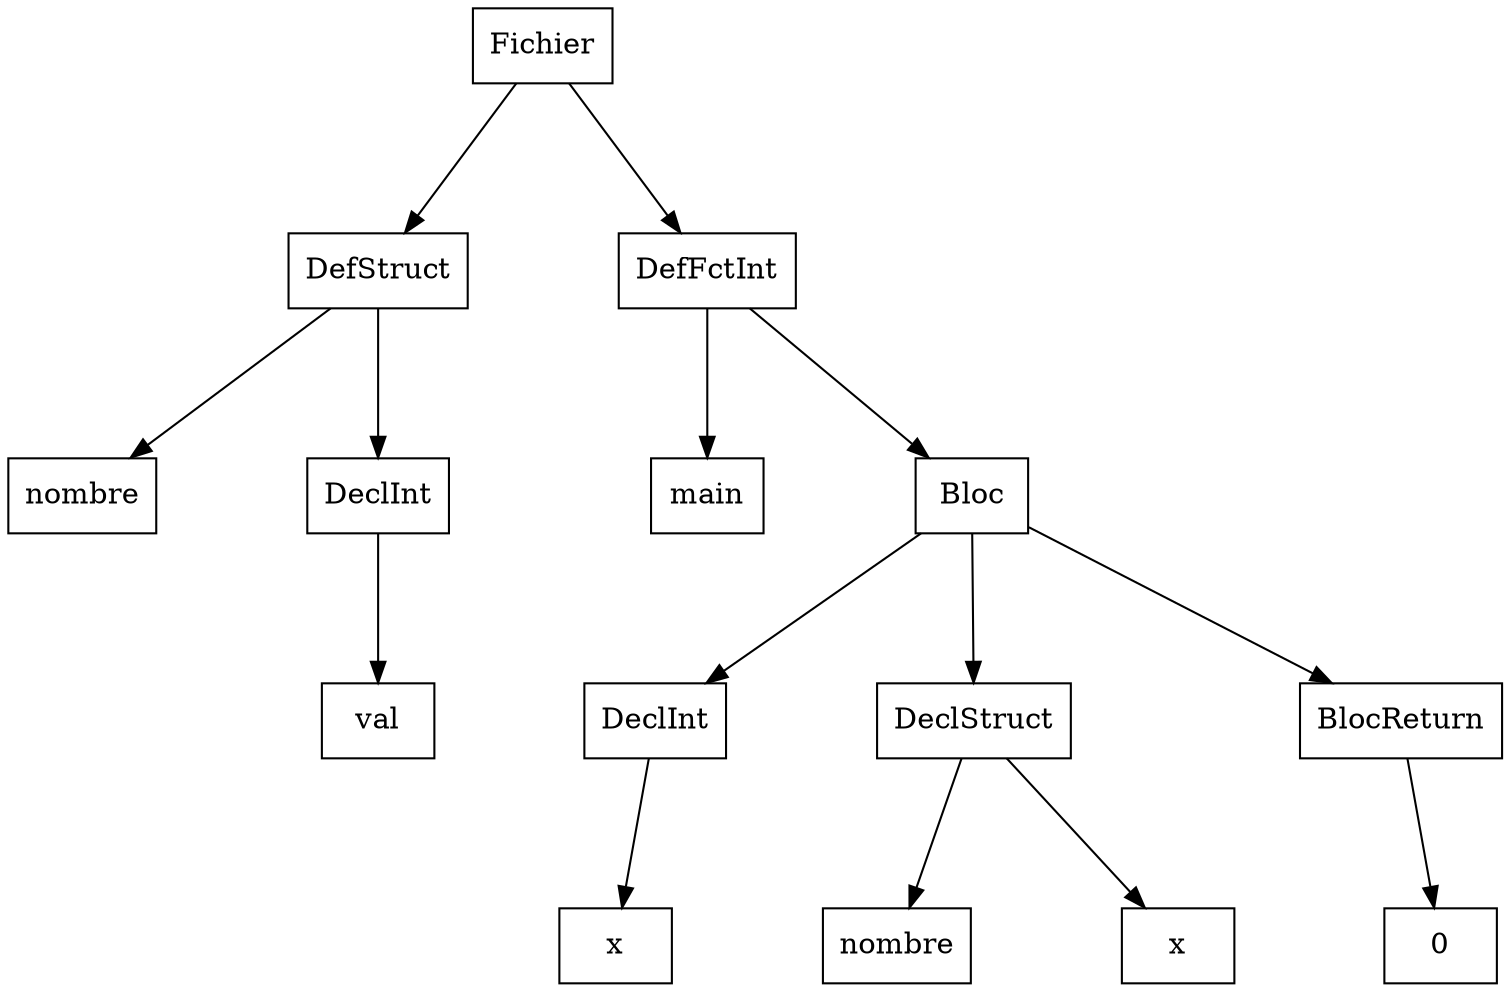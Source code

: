 digraph "ast"{

	nodesep=1;
	ranksep=1;

	N0 [label="Fichier", shape="box"];
	N1 [label="DefStruct", shape="box"];
	N2 [label="nombre", shape="box"];
	N3 [label="DeclInt", shape="box"];
	N4 [label="val", shape="box"];
	N5 [label="DefFctInt", shape="box"];
	N6 [label="main", shape="box"];
	N7 [label="Bloc", shape="box"];
	N8 [label="DeclInt", shape="box"];
	N9 [label="x", shape="box"];
	N10 [label="DeclStruct", shape="box"];
	N11 [label="nombre", shape="box"];
	N12 [label="x", shape="box"];
	N13 [label="BlocReturn", shape="box"];
	N14 [label="0", shape="box"];

	N1 -> N2; 
	N3 -> N4; 
	N1 -> N3; 
	N0 -> N1; 
	N5 -> N6; 
	N8 -> N9; 
	N7 -> N8; 
	N10 -> N11; 
	N10 -> N12; 
	N7 -> N10; 
	N13 -> N14; 
	N7 -> N13; 
	N5 -> N7; 
	N0 -> N5; 
}

